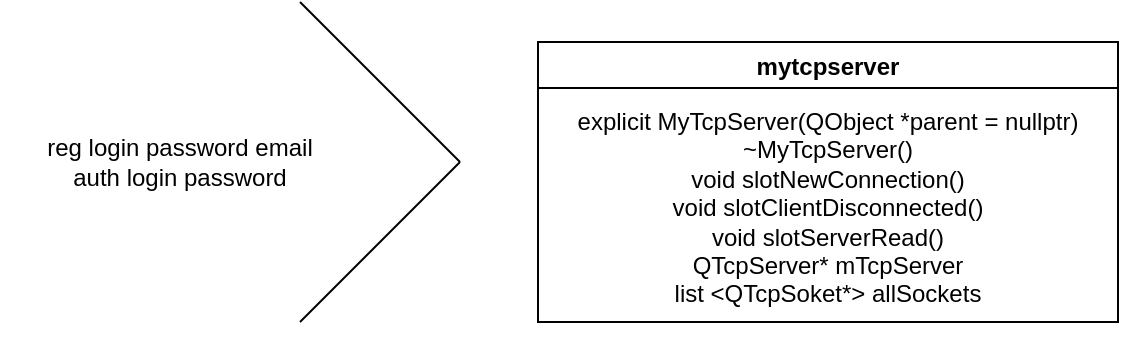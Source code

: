 <mxfile version="17.4.0" type="github">
  <diagram id="ZW2vgLGIhSbJTFfGohbX" name="Page-1">
    <mxGraphModel dx="524" dy="743" grid="1" gridSize="10" guides="1" tooltips="1" connect="1" arrows="1" fold="1" page="1" pageScale="1" pageWidth="827" pageHeight="1169" math="0" shadow="0">
      <root>
        <mxCell id="0" />
        <mxCell id="1" parent="0" />
        <mxCell id="gBoxg1H9l0hkTy70GsMH-1" value="mytcpserver" style="swimlane;" parent="1" vertex="1">
          <mxGeometry x="269" y="240" width="290" height="140" as="geometry" />
        </mxCell>
        <mxCell id="gBoxg1H9l0hkTy70GsMH-2" value="&lt;span style=&quot;background-color: rgb(255 , 255 , 255)&quot;&gt;&lt;span class=&quot;pl-en&quot; style=&quot;box-sizing: border-box ; font-family: , , &amp;#34;sf mono&amp;#34; , &amp;#34;menlo&amp;#34; , &amp;#34;consolas&amp;#34; , &amp;#34;liberation mono&amp;#34; , monospace&quot;&gt;explicit MyTcpServer&lt;/span&gt;&lt;span style=&quot;font-family: , , &amp;#34;sf mono&amp;#34; , &amp;#34;menlo&amp;#34; , &amp;#34;consolas&amp;#34; , &amp;#34;liberation mono&amp;#34; , monospace&quot;&gt;(QObject *parent = &lt;/span&gt;&lt;span class=&quot;pl-c1&quot; style=&quot;box-sizing: border-box ; font-family: , , &amp;#34;sf mono&amp;#34; , &amp;#34;menlo&amp;#34; , &amp;#34;consolas&amp;#34; , &amp;#34;liberation mono&amp;#34; , monospace&quot;&gt;nullptr&lt;/span&gt;&lt;span style=&quot;font-family: , , &amp;#34;sf mono&amp;#34; , &amp;#34;menlo&amp;#34; , &amp;#34;consolas&amp;#34; , &amp;#34;liberation mono&amp;#34; , monospace&quot;&gt;)&lt;br&gt;~MyTcpServer()&lt;br&gt;void slotNewConnection()&lt;br&gt;void slotClientDisconnected()&lt;br&gt;void slotServerRead()&lt;br&gt;QTcpServer* mTcpServer&lt;br&gt;list &amp;lt;QTcpSoket*&amp;gt;&amp;nbsp;&lt;/span&gt;&lt;/span&gt;&lt;span&gt;allSockets&lt;/span&gt;&lt;span style=&quot;background-color: rgb(255 , 255 , 255)&quot;&gt;&lt;span style=&quot;font-family: , , &amp;#34;sf mono&amp;#34; , &amp;#34;menlo&amp;#34; , &amp;#34;consolas&amp;#34; , &amp;#34;liberation mono&amp;#34; , monospace&quot;&gt;&lt;br&gt;&lt;/span&gt;&lt;/span&gt;&lt;span style=&quot;background-color: rgb(255 , 255 , 255)&quot;&gt;&lt;span style=&quot;font-family: , , &amp;#34;sf mono&amp;#34; , &amp;#34;menlo&amp;#34; , &amp;#34;consolas&amp;#34; , &amp;#34;liberation mono&amp;#34; , monospace&quot;&gt;&lt;br&gt;&lt;/span&gt;&lt;/span&gt;" style="text;html=1;strokeColor=none;fillColor=none;align=center;verticalAlign=middle;whiteSpace=wrap;rounded=0;" parent="gBoxg1H9l0hkTy70GsMH-1" vertex="1">
          <mxGeometry x="10" y="30" width="270" height="120" as="geometry" />
        </mxCell>
        <mxCell id="gBoxg1H9l0hkTy70GsMH-3" value="" style="endArrow=none;html=1;rounded=0;fontColor=#000000;" parent="1" edge="1">
          <mxGeometry width="50" height="50" relative="1" as="geometry">
            <mxPoint x="230" y="300" as="sourcePoint" />
            <mxPoint x="150" y="220" as="targetPoint" />
            <Array as="points" />
          </mxGeometry>
        </mxCell>
        <mxCell id="gBoxg1H9l0hkTy70GsMH-4" value="" style="endArrow=none;html=1;rounded=0;fontColor=#000000;" parent="1" edge="1">
          <mxGeometry width="50" height="50" relative="1" as="geometry">
            <mxPoint x="150" y="380" as="sourcePoint" />
            <mxPoint x="230" y="300" as="targetPoint" />
            <Array as="points">
              <mxPoint x="190" y="340" />
            </Array>
          </mxGeometry>
        </mxCell>
        <mxCell id="kmTU4wqFB0YYlvJailBI-1" value="reg login password email&lt;br&gt;auth login password" style="text;html=1;strokeColor=none;fillColor=none;align=center;verticalAlign=middle;whiteSpace=wrap;rounded=0;labelBackgroundColor=#FFFFFF;fontColor=#000000;" vertex="1" parent="1">
          <mxGeometry y="240" width="180" height="120" as="geometry" />
        </mxCell>
      </root>
    </mxGraphModel>
  </diagram>
</mxfile>
